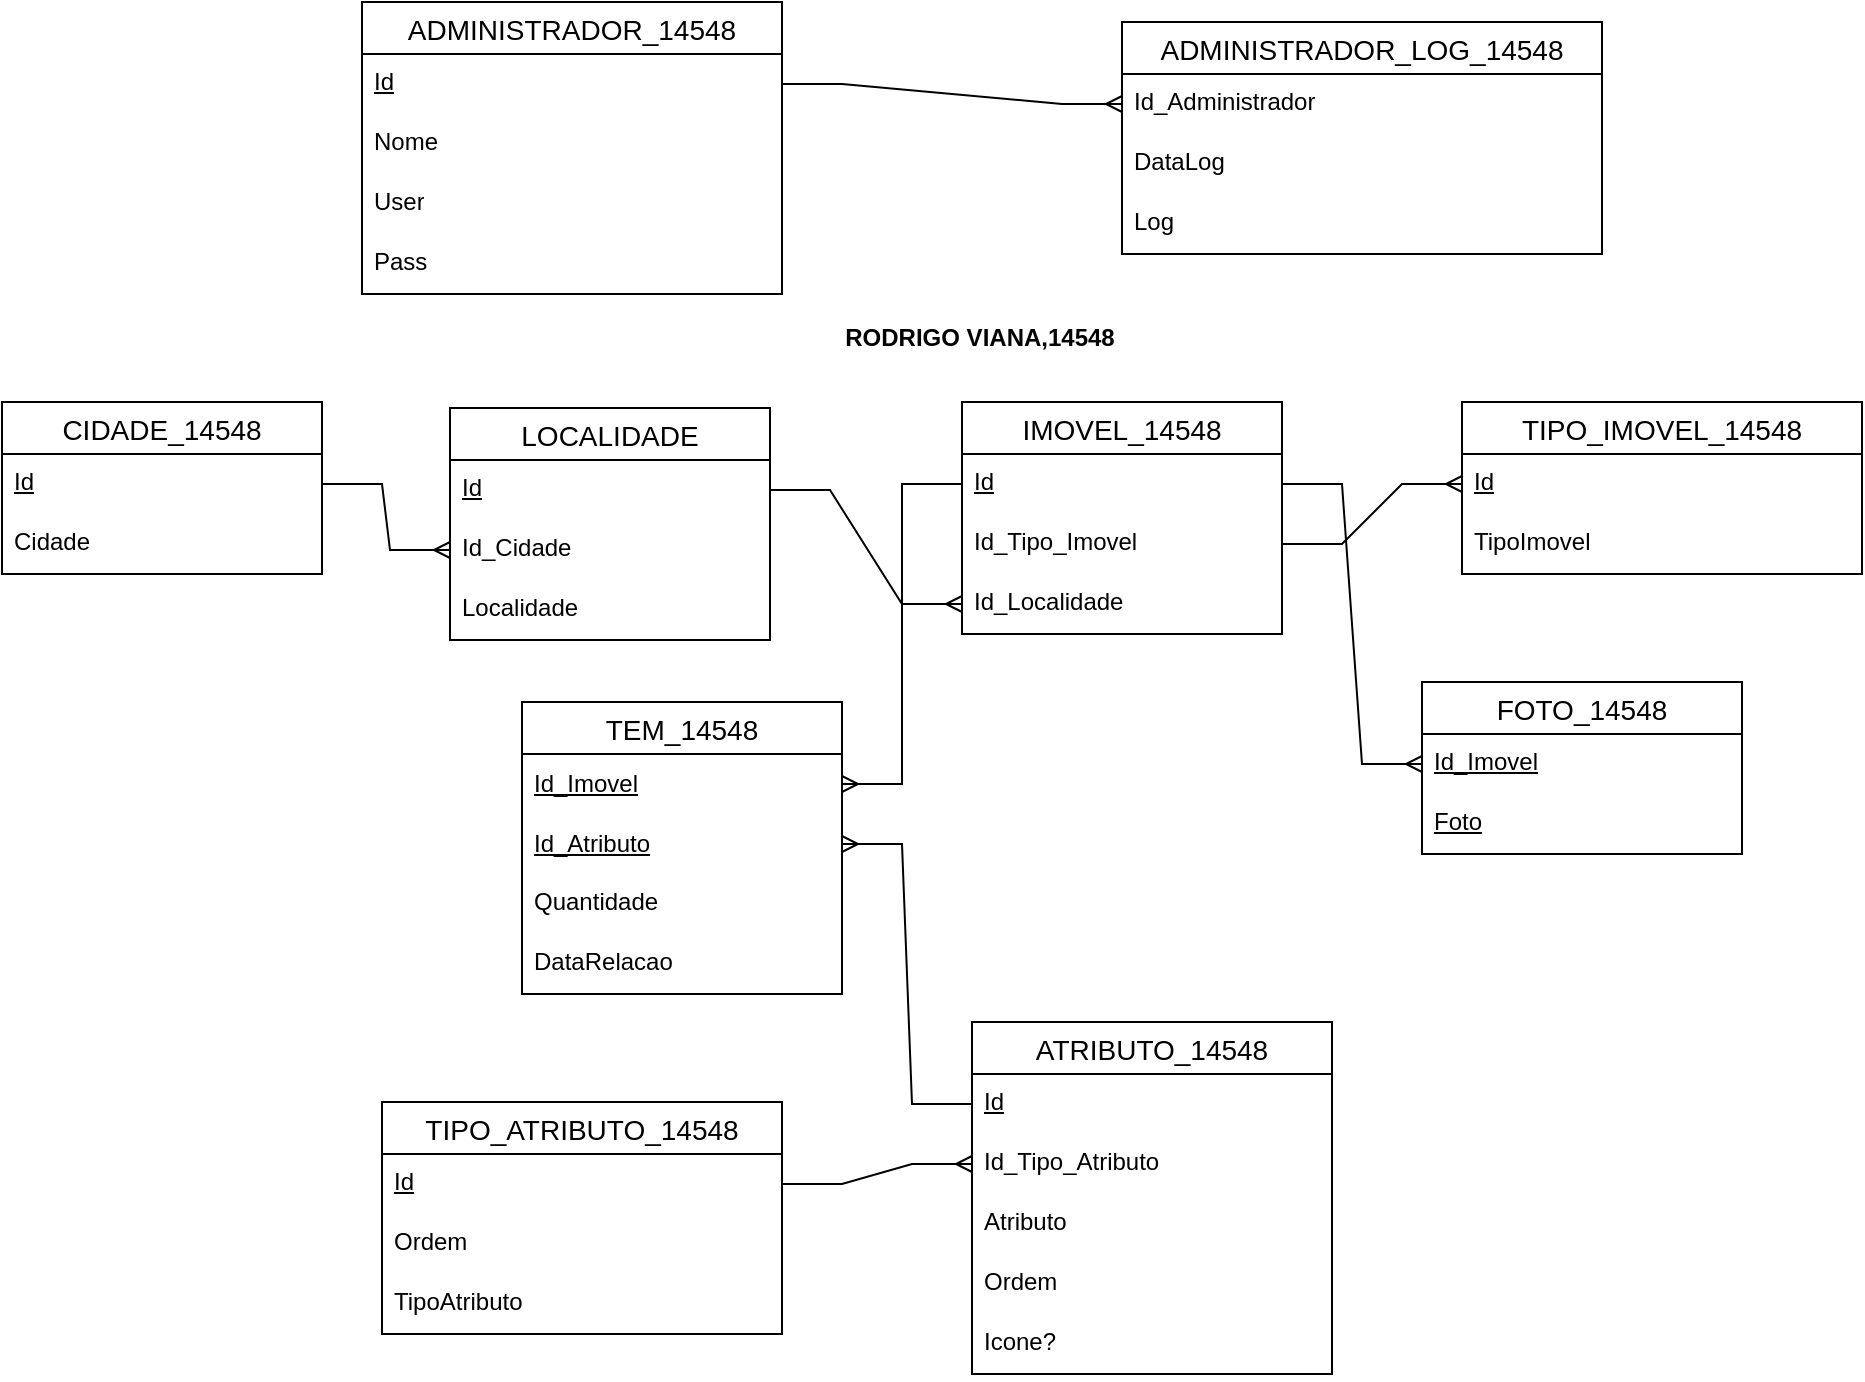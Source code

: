 <mxfile version="24.8.0">
  <diagram name="Página-1" id="7IW_tCpL7wvStLJFSC3Q">
    <mxGraphModel dx="1706" dy="997" grid="1" gridSize="10" guides="1" tooltips="1" connect="1" arrows="1" fold="1" page="1" pageScale="1" pageWidth="827" pageHeight="1169" math="0" shadow="0">
      <root>
        <mxCell id="0" />
        <mxCell id="1" parent="0" />
        <mxCell id="s3CSfUdLFzx7KJfcQNY6-1" value="LOCALIDADE" style="swimlane;fontStyle=0;childLayout=stackLayout;horizontal=1;startSize=26;horizontalStack=0;resizeParent=1;resizeParentMax=0;resizeLast=0;collapsible=1;marginBottom=0;align=center;fontSize=14;" vertex="1" parent="1">
          <mxGeometry x="504" y="223" width="160" height="116" as="geometry" />
        </mxCell>
        <mxCell id="s3CSfUdLFzx7KJfcQNY6-2" value="Id" style="text;strokeColor=none;fillColor=none;spacingLeft=4;spacingRight=4;overflow=hidden;rotatable=0;points=[[0,0.5],[1,0.5]];portConstraint=eastwest;fontSize=12;whiteSpace=wrap;html=1;fontStyle=4" vertex="1" parent="s3CSfUdLFzx7KJfcQNY6-1">
          <mxGeometry y="26" width="160" height="30" as="geometry" />
        </mxCell>
        <mxCell id="s3CSfUdLFzx7KJfcQNY6-3" value="Id_Cidade" style="text;strokeColor=none;fillColor=none;spacingLeft=4;spacingRight=4;overflow=hidden;rotatable=0;points=[[0,0.5],[1,0.5]];portConstraint=eastwest;fontSize=12;whiteSpace=wrap;html=1;" vertex="1" parent="s3CSfUdLFzx7KJfcQNY6-1">
          <mxGeometry y="56" width="160" height="30" as="geometry" />
        </mxCell>
        <mxCell id="s3CSfUdLFzx7KJfcQNY6-4" value="Localidade" style="text;strokeColor=none;fillColor=none;spacingLeft=4;spacingRight=4;overflow=hidden;rotatable=0;points=[[0,0.5],[1,0.5]];portConstraint=eastwest;fontSize=12;whiteSpace=wrap;html=1;" vertex="1" parent="s3CSfUdLFzx7KJfcQNY6-1">
          <mxGeometry y="86" width="160" height="30" as="geometry" />
        </mxCell>
        <mxCell id="s3CSfUdLFzx7KJfcQNY6-5" value="IMOVEL_14548" style="swimlane;fontStyle=0;childLayout=stackLayout;horizontal=1;startSize=26;horizontalStack=0;resizeParent=1;resizeParentMax=0;resizeLast=0;collapsible=1;marginBottom=0;align=center;fontSize=14;" vertex="1" parent="1">
          <mxGeometry x="760" y="220" width="160" height="116" as="geometry" />
        </mxCell>
        <mxCell id="s3CSfUdLFzx7KJfcQNY6-6" value="Id" style="text;strokeColor=none;fillColor=none;spacingLeft=4;spacingRight=4;overflow=hidden;rotatable=0;points=[[0,0.5],[1,0.5]];portConstraint=eastwest;fontSize=12;whiteSpace=wrap;html=1;fontStyle=4" vertex="1" parent="s3CSfUdLFzx7KJfcQNY6-5">
          <mxGeometry y="26" width="160" height="30" as="geometry" />
        </mxCell>
        <mxCell id="s3CSfUdLFzx7KJfcQNY6-7" value="Id_Tipo_Imovel" style="text;strokeColor=none;fillColor=none;spacingLeft=4;spacingRight=4;overflow=hidden;rotatable=0;points=[[0,0.5],[1,0.5]];portConstraint=eastwest;fontSize=12;whiteSpace=wrap;html=1;" vertex="1" parent="s3CSfUdLFzx7KJfcQNY6-5">
          <mxGeometry y="56" width="160" height="30" as="geometry" />
        </mxCell>
        <mxCell id="s3CSfUdLFzx7KJfcQNY6-8" value="Id_Localidade" style="text;strokeColor=none;fillColor=none;spacingLeft=4;spacingRight=4;overflow=hidden;rotatable=0;points=[[0,0.5],[1,0.5]];portConstraint=eastwest;fontSize=12;whiteSpace=wrap;html=1;" vertex="1" parent="s3CSfUdLFzx7KJfcQNY6-5">
          <mxGeometry y="86" width="160" height="30" as="geometry" />
        </mxCell>
        <mxCell id="s3CSfUdLFzx7KJfcQNY6-9" value="CIDADE_14548" style="swimlane;fontStyle=0;childLayout=stackLayout;horizontal=1;startSize=26;horizontalStack=0;resizeParent=1;resizeParentMax=0;resizeLast=0;collapsible=1;marginBottom=0;align=center;fontSize=14;" vertex="1" parent="1">
          <mxGeometry x="280" y="220" width="160" height="86" as="geometry" />
        </mxCell>
        <mxCell id="s3CSfUdLFzx7KJfcQNY6-10" value="Id" style="text;strokeColor=none;fillColor=none;spacingLeft=4;spacingRight=4;overflow=hidden;rotatable=0;points=[[0,0.5],[1,0.5]];portConstraint=eastwest;fontSize=12;whiteSpace=wrap;html=1;fontStyle=4" vertex="1" parent="s3CSfUdLFzx7KJfcQNY6-9">
          <mxGeometry y="26" width="160" height="30" as="geometry" />
        </mxCell>
        <mxCell id="s3CSfUdLFzx7KJfcQNY6-11" value="Cidade" style="text;strokeColor=none;fillColor=none;spacingLeft=4;spacingRight=4;overflow=hidden;rotatable=0;points=[[0,0.5],[1,0.5]];portConstraint=eastwest;fontSize=12;whiteSpace=wrap;html=1;" vertex="1" parent="s3CSfUdLFzx7KJfcQNY6-9">
          <mxGeometry y="56" width="160" height="30" as="geometry" />
        </mxCell>
        <mxCell id="s3CSfUdLFzx7KJfcQNY6-13" value="ADMINISTRADOR_14548" style="swimlane;fontStyle=0;childLayout=stackLayout;horizontal=1;startSize=26;horizontalStack=0;resizeParent=1;resizeParentMax=0;resizeLast=0;collapsible=1;marginBottom=0;align=center;fontSize=14;" vertex="1" parent="1">
          <mxGeometry x="460" y="20" width="210" height="146" as="geometry" />
        </mxCell>
        <mxCell id="s3CSfUdLFzx7KJfcQNY6-15" value="Id" style="text;strokeColor=none;fillColor=none;spacingLeft=4;spacingRight=4;overflow=hidden;rotatable=0;points=[[0,0.5],[1,0.5]];portConstraint=eastwest;fontSize=12;whiteSpace=wrap;html=1;fontStyle=4" vertex="1" parent="s3CSfUdLFzx7KJfcQNY6-13">
          <mxGeometry y="26" width="210" height="30" as="geometry" />
        </mxCell>
        <mxCell id="s3CSfUdLFzx7KJfcQNY6-16" value="Nome" style="text;strokeColor=none;fillColor=none;spacingLeft=4;spacingRight=4;overflow=hidden;rotatable=0;points=[[0,0.5],[1,0.5]];portConstraint=eastwest;fontSize=12;whiteSpace=wrap;html=1;" vertex="1" parent="s3CSfUdLFzx7KJfcQNY6-13">
          <mxGeometry y="56" width="210" height="30" as="geometry" />
        </mxCell>
        <mxCell id="s3CSfUdLFzx7KJfcQNY6-50" value="User" style="text;strokeColor=none;fillColor=none;spacingLeft=4;spacingRight=4;overflow=hidden;rotatable=0;points=[[0,0.5],[1,0.5]];portConstraint=eastwest;fontSize=12;whiteSpace=wrap;html=1;" vertex="1" parent="s3CSfUdLFzx7KJfcQNY6-13">
          <mxGeometry y="86" width="210" height="30" as="geometry" />
        </mxCell>
        <mxCell id="s3CSfUdLFzx7KJfcQNY6-51" value="Pass" style="text;strokeColor=none;fillColor=none;spacingLeft=4;spacingRight=4;overflow=hidden;rotatable=0;points=[[0,0.5],[1,0.5]];portConstraint=eastwest;fontSize=12;whiteSpace=wrap;html=1;" vertex="1" parent="s3CSfUdLFzx7KJfcQNY6-13">
          <mxGeometry y="116" width="210" height="30" as="geometry" />
        </mxCell>
        <mxCell id="s3CSfUdLFzx7KJfcQNY6-17" value="ADMINISTRADOR_LOG_14548" style="swimlane;fontStyle=0;childLayout=stackLayout;horizontal=1;startSize=26;horizontalStack=0;resizeParent=1;resizeParentMax=0;resizeLast=0;collapsible=1;marginBottom=0;align=center;fontSize=14;" vertex="1" parent="1">
          <mxGeometry x="840" y="30" width="240" height="116" as="geometry" />
        </mxCell>
        <mxCell id="s3CSfUdLFzx7KJfcQNY6-18" value="Id_Administrador" style="text;strokeColor=none;fillColor=none;spacingLeft=4;spacingRight=4;overflow=hidden;rotatable=0;points=[[0,0.5],[1,0.5]];portConstraint=eastwest;fontSize=12;whiteSpace=wrap;html=1;fontStyle=0" vertex="1" parent="s3CSfUdLFzx7KJfcQNY6-17">
          <mxGeometry y="26" width="240" height="30" as="geometry" />
        </mxCell>
        <mxCell id="s3CSfUdLFzx7KJfcQNY6-19" value="DataLog" style="text;strokeColor=none;fillColor=none;spacingLeft=4;spacingRight=4;overflow=hidden;rotatable=0;points=[[0,0.5],[1,0.5]];portConstraint=eastwest;fontSize=12;whiteSpace=wrap;html=1;" vertex="1" parent="s3CSfUdLFzx7KJfcQNY6-17">
          <mxGeometry y="56" width="240" height="30" as="geometry" />
        </mxCell>
        <mxCell id="s3CSfUdLFzx7KJfcQNY6-20" value="Log" style="text;strokeColor=none;fillColor=none;spacingLeft=4;spacingRight=4;overflow=hidden;rotatable=0;points=[[0,0.5],[1,0.5]];portConstraint=eastwest;fontSize=12;whiteSpace=wrap;html=1;" vertex="1" parent="s3CSfUdLFzx7KJfcQNY6-17">
          <mxGeometry y="86" width="240" height="30" as="geometry" />
        </mxCell>
        <mxCell id="s3CSfUdLFzx7KJfcQNY6-21" value="ATRIBUTO_14548" style="swimlane;fontStyle=0;childLayout=stackLayout;horizontal=1;startSize=26;horizontalStack=0;resizeParent=1;resizeParentMax=0;resizeLast=0;collapsible=1;marginBottom=0;align=center;fontSize=14;" vertex="1" parent="1">
          <mxGeometry x="765" y="530" width="180" height="176" as="geometry" />
        </mxCell>
        <mxCell id="s3CSfUdLFzx7KJfcQNY6-22" value="Id" style="text;strokeColor=none;fillColor=none;spacingLeft=4;spacingRight=4;overflow=hidden;rotatable=0;points=[[0,0.5],[1,0.5]];portConstraint=eastwest;fontSize=12;whiteSpace=wrap;html=1;fontStyle=4" vertex="1" parent="s3CSfUdLFzx7KJfcQNY6-21">
          <mxGeometry y="26" width="180" height="30" as="geometry" />
        </mxCell>
        <mxCell id="s3CSfUdLFzx7KJfcQNY6-53" value="Id_Tipo_Atributo" style="text;strokeColor=none;fillColor=none;spacingLeft=4;spacingRight=4;overflow=hidden;rotatable=0;points=[[0,0.5],[1,0.5]];portConstraint=eastwest;fontSize=12;whiteSpace=wrap;html=1;" vertex="1" parent="s3CSfUdLFzx7KJfcQNY6-21">
          <mxGeometry y="56" width="180" height="30" as="geometry" />
        </mxCell>
        <mxCell id="s3CSfUdLFzx7KJfcQNY6-23" value="Atributo" style="text;strokeColor=none;fillColor=none;spacingLeft=4;spacingRight=4;overflow=hidden;rotatable=0;points=[[0,0.5],[1,0.5]];portConstraint=eastwest;fontSize=12;whiteSpace=wrap;html=1;" vertex="1" parent="s3CSfUdLFzx7KJfcQNY6-21">
          <mxGeometry y="86" width="180" height="30" as="geometry" />
        </mxCell>
        <mxCell id="s3CSfUdLFzx7KJfcQNY6-24" value="Ordem" style="text;strokeColor=none;fillColor=none;spacingLeft=4;spacingRight=4;overflow=hidden;rotatable=0;points=[[0,0.5],[1,0.5]];portConstraint=eastwest;fontSize=12;whiteSpace=wrap;html=1;" vertex="1" parent="s3CSfUdLFzx7KJfcQNY6-21">
          <mxGeometry y="116" width="180" height="30" as="geometry" />
        </mxCell>
        <mxCell id="s3CSfUdLFzx7KJfcQNY6-52" value="Icone?" style="text;strokeColor=none;fillColor=none;spacingLeft=4;spacingRight=4;overflow=hidden;rotatable=0;points=[[0,0.5],[1,0.5]];portConstraint=eastwest;fontSize=12;whiteSpace=wrap;html=1;" vertex="1" parent="s3CSfUdLFzx7KJfcQNY6-21">
          <mxGeometry y="146" width="180" height="30" as="geometry" />
        </mxCell>
        <mxCell id="s3CSfUdLFzx7KJfcQNY6-29" value="TIPO_IMOVEL_14548" style="swimlane;fontStyle=0;childLayout=stackLayout;horizontal=1;startSize=26;horizontalStack=0;resizeParent=1;resizeParentMax=0;resizeLast=0;collapsible=1;marginBottom=0;align=center;fontSize=14;" vertex="1" parent="1">
          <mxGeometry x="1010" y="220" width="200" height="86" as="geometry" />
        </mxCell>
        <mxCell id="s3CSfUdLFzx7KJfcQNY6-30" value="Id" style="text;strokeColor=none;fillColor=none;spacingLeft=4;spacingRight=4;overflow=hidden;rotatable=0;points=[[0,0.5],[1,0.5]];portConstraint=eastwest;fontSize=12;whiteSpace=wrap;html=1;fontStyle=4" vertex="1" parent="s3CSfUdLFzx7KJfcQNY6-29">
          <mxGeometry y="26" width="200" height="30" as="geometry" />
        </mxCell>
        <mxCell id="s3CSfUdLFzx7KJfcQNY6-31" value="TipoImovel" style="text;strokeColor=none;fillColor=none;spacingLeft=4;spacingRight=4;overflow=hidden;rotatable=0;points=[[0,0.5],[1,0.5]];portConstraint=eastwest;fontSize=12;whiteSpace=wrap;html=1;" vertex="1" parent="s3CSfUdLFzx7KJfcQNY6-29">
          <mxGeometry y="56" width="200" height="30" as="geometry" />
        </mxCell>
        <mxCell id="s3CSfUdLFzx7KJfcQNY6-33" value="TIPO_ATRIBUTO_14548" style="swimlane;fontStyle=0;childLayout=stackLayout;horizontal=1;startSize=26;horizontalStack=0;resizeParent=1;resizeParentMax=0;resizeLast=0;collapsible=1;marginBottom=0;align=center;fontSize=14;" vertex="1" parent="1">
          <mxGeometry x="470" y="570" width="200" height="116" as="geometry" />
        </mxCell>
        <mxCell id="s3CSfUdLFzx7KJfcQNY6-34" value="Id" style="text;strokeColor=none;fillColor=none;spacingLeft=4;spacingRight=4;overflow=hidden;rotatable=0;points=[[0,0.5],[1,0.5]];portConstraint=eastwest;fontSize=12;whiteSpace=wrap;html=1;fontStyle=4" vertex="1" parent="s3CSfUdLFzx7KJfcQNY6-33">
          <mxGeometry y="26" width="200" height="30" as="geometry" />
        </mxCell>
        <mxCell id="s3CSfUdLFzx7KJfcQNY6-35" value="Ordem" style="text;strokeColor=none;fillColor=none;spacingLeft=4;spacingRight=4;overflow=hidden;rotatable=0;points=[[0,0.5],[1,0.5]];portConstraint=eastwest;fontSize=12;whiteSpace=wrap;html=1;" vertex="1" parent="s3CSfUdLFzx7KJfcQNY6-33">
          <mxGeometry y="56" width="200" height="30" as="geometry" />
        </mxCell>
        <mxCell id="s3CSfUdLFzx7KJfcQNY6-36" value="TipoAtributo" style="text;strokeColor=none;fillColor=none;spacingLeft=4;spacingRight=4;overflow=hidden;rotatable=0;points=[[0,0.5],[1,0.5]];portConstraint=eastwest;fontSize=12;whiteSpace=wrap;html=1;" vertex="1" parent="s3CSfUdLFzx7KJfcQNY6-33">
          <mxGeometry y="86" width="200" height="30" as="geometry" />
        </mxCell>
        <mxCell id="s3CSfUdLFzx7KJfcQNY6-37" value="TEM_14548" style="swimlane;fontStyle=0;childLayout=stackLayout;horizontal=1;startSize=26;horizontalStack=0;resizeParent=1;resizeParentMax=0;resizeLast=0;collapsible=1;marginBottom=0;align=center;fontSize=14;" vertex="1" parent="1">
          <mxGeometry x="540" y="370" width="160" height="146" as="geometry" />
        </mxCell>
        <mxCell id="s3CSfUdLFzx7KJfcQNY6-38" value="Id_Imovel" style="text;strokeColor=none;fillColor=none;spacingLeft=4;spacingRight=4;overflow=hidden;rotatable=0;points=[[0,0.5],[1,0.5]];portConstraint=eastwest;fontSize=12;whiteSpace=wrap;html=1;verticalAlign=middle;fontStyle=4" vertex="1" parent="s3CSfUdLFzx7KJfcQNY6-37">
          <mxGeometry y="26" width="160" height="30" as="geometry" />
        </mxCell>
        <mxCell id="s3CSfUdLFzx7KJfcQNY6-39" value="Id_Atributo" style="text;strokeColor=none;fillColor=none;spacingLeft=4;spacingRight=4;overflow=hidden;rotatable=0;points=[[0,0.5],[1,0.5]];portConstraint=eastwest;fontSize=12;whiteSpace=wrap;html=1;verticalAlign=middle;fontStyle=4" vertex="1" parent="s3CSfUdLFzx7KJfcQNY6-37">
          <mxGeometry y="56" width="160" height="30" as="geometry" />
        </mxCell>
        <mxCell id="s3CSfUdLFzx7KJfcQNY6-40" value="Quantidade" style="text;strokeColor=none;fillColor=none;spacingLeft=4;spacingRight=4;overflow=hidden;rotatable=0;points=[[0,0.5],[1,0.5]];portConstraint=eastwest;fontSize=12;whiteSpace=wrap;html=1;" vertex="1" parent="s3CSfUdLFzx7KJfcQNY6-37">
          <mxGeometry y="86" width="160" height="30" as="geometry" />
        </mxCell>
        <mxCell id="s3CSfUdLFzx7KJfcQNY6-41" value="DataRelacao" style="text;strokeColor=none;fillColor=none;spacingLeft=4;spacingRight=4;overflow=hidden;rotatable=0;points=[[0,0.5],[1,0.5]];portConstraint=eastwest;fontSize=12;whiteSpace=wrap;html=1;" vertex="1" parent="s3CSfUdLFzx7KJfcQNY6-37">
          <mxGeometry y="116" width="160" height="30" as="geometry" />
        </mxCell>
        <mxCell id="s3CSfUdLFzx7KJfcQNY6-42" value="FOTO_14548" style="swimlane;fontStyle=0;childLayout=stackLayout;horizontal=1;startSize=26;horizontalStack=0;resizeParent=1;resizeParentMax=0;resizeLast=0;collapsible=1;marginBottom=0;align=center;fontSize=14;" vertex="1" parent="1">
          <mxGeometry x="990" y="360" width="160" height="86" as="geometry" />
        </mxCell>
        <mxCell id="s3CSfUdLFzx7KJfcQNY6-43" value="Id_Imovel" style="text;strokeColor=none;fillColor=none;spacingLeft=4;spacingRight=4;overflow=hidden;rotatable=0;points=[[0,0.5],[1,0.5]];portConstraint=eastwest;fontSize=12;whiteSpace=wrap;html=1;fontStyle=4" vertex="1" parent="s3CSfUdLFzx7KJfcQNY6-42">
          <mxGeometry y="26" width="160" height="30" as="geometry" />
        </mxCell>
        <mxCell id="s3CSfUdLFzx7KJfcQNY6-45" value="Foto" style="text;strokeColor=none;fillColor=none;spacingLeft=4;spacingRight=4;overflow=hidden;rotatable=0;points=[[0,0.5],[1,0.5]];portConstraint=eastwest;fontSize=12;whiteSpace=wrap;html=1;fontStyle=4" vertex="1" parent="s3CSfUdLFzx7KJfcQNY6-42">
          <mxGeometry y="56" width="160" height="30" as="geometry" />
        </mxCell>
        <mxCell id="s3CSfUdLFzx7KJfcQNY6-54" value="" style="edgeStyle=entityRelationEdgeStyle;fontSize=12;html=1;endArrow=ERmany;rounded=0;exitX=1;exitY=0.5;exitDx=0;exitDy=0;entryX=0;entryY=0.5;entryDx=0;entryDy=0;" edge="1" parent="1" source="s3CSfUdLFzx7KJfcQNY6-15" target="s3CSfUdLFzx7KJfcQNY6-18">
          <mxGeometry width="100" height="100" relative="1" as="geometry">
            <mxPoint x="910" y="240" as="sourcePoint" />
            <mxPoint x="1010" y="140" as="targetPoint" />
          </mxGeometry>
        </mxCell>
        <mxCell id="s3CSfUdLFzx7KJfcQNY6-55" value="" style="edgeStyle=entityRelationEdgeStyle;fontSize=12;html=1;endArrow=ERmany;rounded=0;exitX=1;exitY=0.5;exitDx=0;exitDy=0;entryX=0;entryY=0.5;entryDx=0;entryDy=0;" edge="1" parent="1" source="s3CSfUdLFzx7KJfcQNY6-10" target="s3CSfUdLFzx7KJfcQNY6-3">
          <mxGeometry width="100" height="100" relative="1" as="geometry">
            <mxPoint x="424" y="74" as="sourcePoint" />
            <mxPoint x="594" y="84" as="targetPoint" />
          </mxGeometry>
        </mxCell>
        <mxCell id="s3CSfUdLFzx7KJfcQNY6-56" value="" style="edgeStyle=entityRelationEdgeStyle;fontSize=12;html=1;endArrow=ERmany;rounded=0;exitX=1;exitY=0.5;exitDx=0;exitDy=0;entryX=0;entryY=0.5;entryDx=0;entryDy=0;" edge="1" parent="1" source="s3CSfUdLFzx7KJfcQNY6-2" target="s3CSfUdLFzx7KJfcQNY6-8">
          <mxGeometry width="100" height="100" relative="1" as="geometry">
            <mxPoint x="560" y="245" as="sourcePoint" />
            <mxPoint x="740" y="281" as="targetPoint" />
          </mxGeometry>
        </mxCell>
        <mxCell id="s3CSfUdLFzx7KJfcQNY6-57" value="" style="edgeStyle=entityRelationEdgeStyle;fontSize=12;html=1;endArrow=ERmany;rounded=0;exitX=1;exitY=0.5;exitDx=0;exitDy=0;entryX=0;entryY=0.5;entryDx=0;entryDy=0;" edge="1" parent="1" source="s3CSfUdLFzx7KJfcQNY6-7" target="s3CSfUdLFzx7KJfcQNY6-30">
          <mxGeometry width="100" height="100" relative="1" as="geometry">
            <mxPoint x="560" y="271" as="sourcePoint" />
            <mxPoint x="740" y="331" as="targetPoint" />
          </mxGeometry>
        </mxCell>
        <mxCell id="s3CSfUdLFzx7KJfcQNY6-58" value="" style="edgeStyle=entityRelationEdgeStyle;fontSize=12;html=1;endArrow=ERmany;rounded=0;exitX=1;exitY=0.5;exitDx=0;exitDy=0;entryX=0;entryY=0.5;entryDx=0;entryDy=0;" edge="1" parent="1" source="s3CSfUdLFzx7KJfcQNY6-6" target="s3CSfUdLFzx7KJfcQNY6-43">
          <mxGeometry width="100" height="100" relative="1" as="geometry">
            <mxPoint x="900" y="301" as="sourcePoint" />
            <mxPoint x="1060" y="271" as="targetPoint" />
          </mxGeometry>
        </mxCell>
        <mxCell id="s3CSfUdLFzx7KJfcQNY6-59" value="" style="edgeStyle=entityRelationEdgeStyle;fontSize=12;html=1;endArrow=ERmany;rounded=0;exitX=0;exitY=0.5;exitDx=0;exitDy=0;entryX=1;entryY=0.5;entryDx=0;entryDy=0;" edge="1" parent="1" source="s3CSfUdLFzx7KJfcQNY6-6" target="s3CSfUdLFzx7KJfcQNY6-38">
          <mxGeometry width="100" height="100" relative="1" as="geometry">
            <mxPoint x="900" y="271" as="sourcePoint" />
            <mxPoint x="1080" y="511" as="targetPoint" />
          </mxGeometry>
        </mxCell>
        <mxCell id="s3CSfUdLFzx7KJfcQNY6-60" value="" style="edgeStyle=entityRelationEdgeStyle;fontSize=12;html=1;endArrow=ERmany;rounded=0;exitX=0;exitY=0.5;exitDx=0;exitDy=0;entryX=1;entryY=0.5;entryDx=0;entryDy=0;" edge="1" parent="1" source="s3CSfUdLFzx7KJfcQNY6-22" target="s3CSfUdLFzx7KJfcQNY6-39">
          <mxGeometry width="100" height="100" relative="1" as="geometry">
            <mxPoint x="970" y="560" as="sourcePoint" />
            <mxPoint x="990" y="800" as="targetPoint" />
          </mxGeometry>
        </mxCell>
        <mxCell id="s3CSfUdLFzx7KJfcQNY6-61" value="" style="edgeStyle=entityRelationEdgeStyle;fontSize=12;html=1;endArrow=ERmany;rounded=0;exitX=1;exitY=0.5;exitDx=0;exitDy=0;entryX=0;entryY=0.5;entryDx=0;entryDy=0;" edge="1" parent="1" source="s3CSfUdLFzx7KJfcQNY6-34" target="s3CSfUdLFzx7KJfcQNY6-53">
          <mxGeometry width="100" height="100" relative="1" as="geometry">
            <mxPoint x="925" y="581" as="sourcePoint" />
            <mxPoint x="925" y="321" as="targetPoint" />
          </mxGeometry>
        </mxCell>
        <mxCell id="s3CSfUdLFzx7KJfcQNY6-62" value="&lt;b&gt;RODRIGO VIANA,14548&lt;/b&gt;" style="text;html=1;align=center;verticalAlign=middle;whiteSpace=wrap;rounded=0;" vertex="1" parent="1">
          <mxGeometry x="664" y="166" width="210" height="44" as="geometry" />
        </mxCell>
      </root>
    </mxGraphModel>
  </diagram>
</mxfile>
